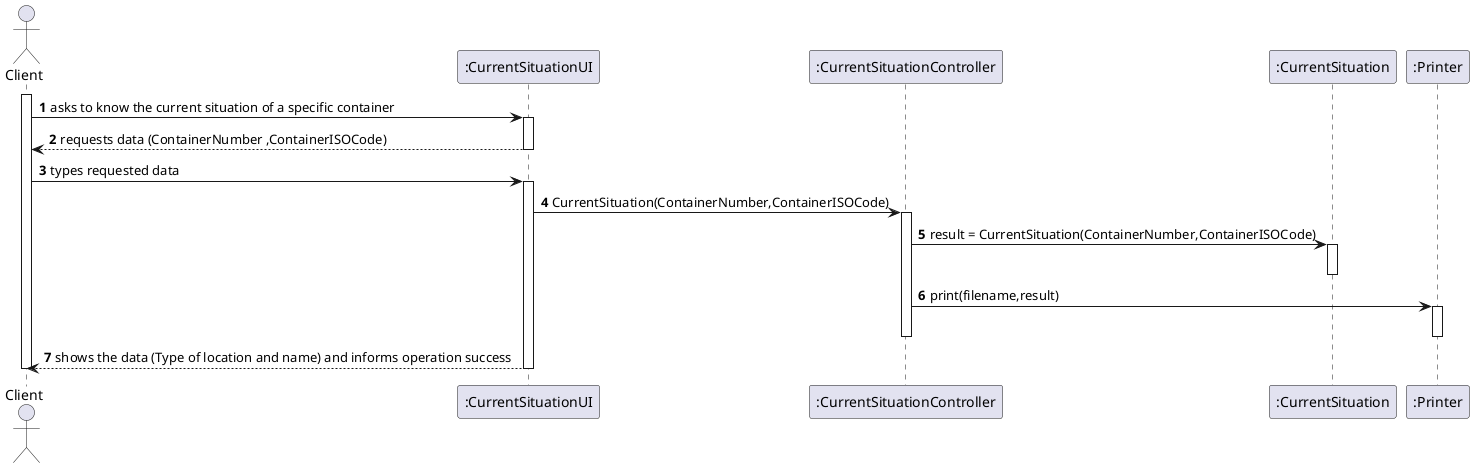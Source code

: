 @startuml
'https://plantuml.com/sequence-diagram

autonumber
actor "Client" as C
participant ":CurrentSituationUI" as CSUI
participant ":CurrentSituationController" as CSC
participant ":CurrentSituation" as CS
participant ":Printer" as P

activate C
C -> CSUI: asks to know the current situation of a specific container
activate CSUI
CSUI --> C: requests data (ContainerNumber ,ContainerISOCode)
deactivate CSUI

C -> CSUI: types requested data
activate CSUI
CSUI -> CSC : CurrentSituation(ContainerNumber,ContainerISOCode)
activate CSC
CSC -> CS : result = CurrentSituation(ContainerNumber,ContainerISOCode)
activate CS
deactivate CS
CSC -> P : print(filename,result)
activate P
deactivate P
deactivate CSC
CSUI --> C : shows the data (Type of location and name) and informs operation success
deactivate CSUI
deactivate C

@enduml